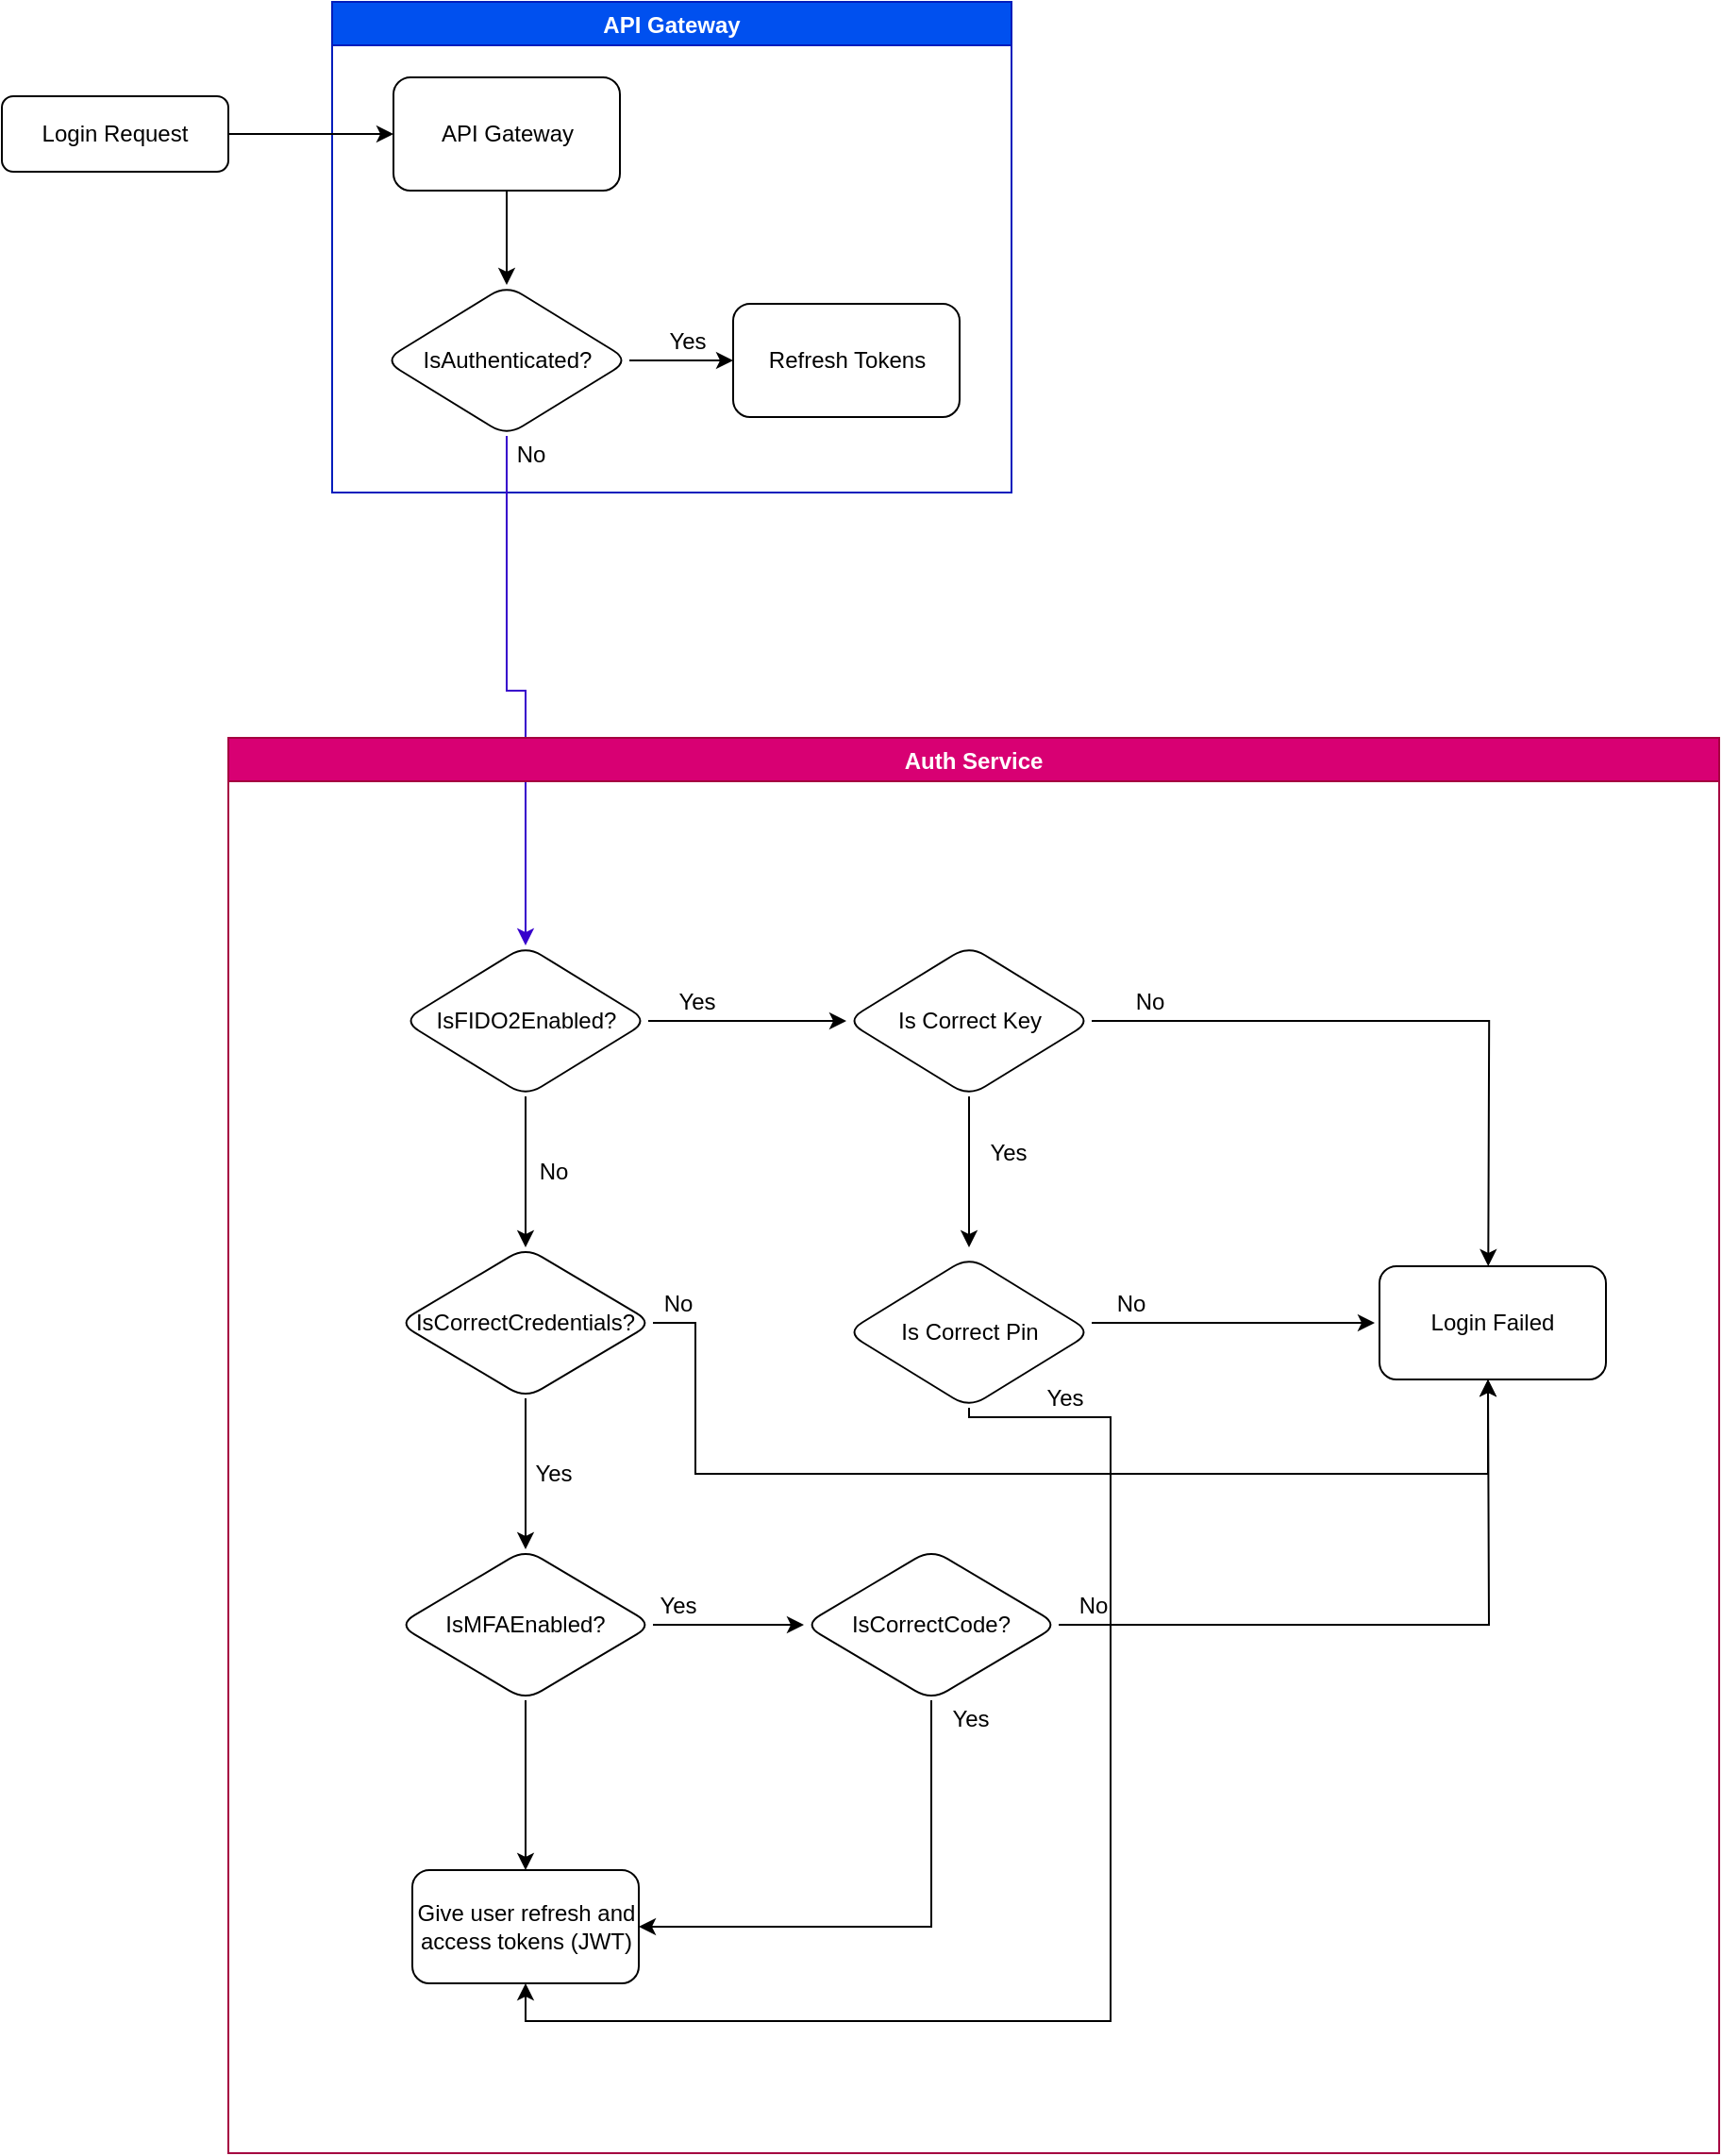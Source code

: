 <mxfile version="15.9.1" type="github">
  <diagram id="C5RBs43oDa-KdzZeNtuy" name="Page-1">
    <mxGraphModel dx="1302" dy="793" grid="1" gridSize="10" guides="1" tooltips="1" connect="1" arrows="1" fold="1" page="1" pageScale="1" pageWidth="1169" pageHeight="827" math="0" shadow="0">
      <root>
        <mxCell id="WIyWlLk6GJQsqaUBKTNV-0" />
        <mxCell id="WIyWlLk6GJQsqaUBKTNV-1" parent="WIyWlLk6GJQsqaUBKTNV-0" />
        <mxCell id="FoUgFa0rfiz2MVf_x0f_-0" value="API Gateway" style="swimlane;fillColor=#0050ef;strokeColor=#001DBC;strokeWidth=1;perimeterSpacing=0;labelBackgroundColor=none;shadow=0;rounded=0;startSize=23;fontColor=#ffffff;" vertex="1" parent="WIyWlLk6GJQsqaUBKTNV-1">
          <mxGeometry x="335" y="30" width="360" height="260" as="geometry">
            <mxRectangle x="335" y="30" width="110" height="23" as="alternateBounds" />
          </mxGeometry>
        </mxCell>
        <mxCell id="FXxWNrquB4hLTaIwDLAD-1" value="API Gateway" style="rounded=1;whiteSpace=wrap;html=1;" parent="FoUgFa0rfiz2MVf_x0f_-0" vertex="1">
          <mxGeometry x="32.5" y="40" width="120" height="60" as="geometry" />
        </mxCell>
        <mxCell id="FXxWNrquB4hLTaIwDLAD-4" value="IsAuthenticated?" style="rhombus;whiteSpace=wrap;html=1;rounded=1;" parent="FoUgFa0rfiz2MVf_x0f_-0" vertex="1">
          <mxGeometry x="27.5" y="150" width="130" height="80" as="geometry" />
        </mxCell>
        <mxCell id="FXxWNrquB4hLTaIwDLAD-5" value="" style="edgeStyle=orthogonalEdgeStyle;rounded=0;orthogonalLoop=1;jettySize=auto;html=1;" parent="FoUgFa0rfiz2MVf_x0f_-0" source="FXxWNrquB4hLTaIwDLAD-1" target="FXxWNrquB4hLTaIwDLAD-4" edge="1">
          <mxGeometry relative="1" as="geometry" />
        </mxCell>
        <mxCell id="FXxWNrquB4hLTaIwDLAD-9" value="Yes" style="text;html=1;align=center;verticalAlign=middle;resizable=0;points=[];autosize=1;strokeColor=none;fillColor=none;" parent="FoUgFa0rfiz2MVf_x0f_-0" vertex="1">
          <mxGeometry x="172.5" y="170" width="30" height="20" as="geometry" />
        </mxCell>
        <mxCell id="FXxWNrquB4hLTaIwDLAD-7" value="Refresh Tokens" style="whiteSpace=wrap;html=1;rounded=1;" parent="FoUgFa0rfiz2MVf_x0f_-0" vertex="1">
          <mxGeometry x="212.5" y="160" width="120" height="60" as="geometry" />
        </mxCell>
        <mxCell id="FXxWNrquB4hLTaIwDLAD-8" value="" style="edgeStyle=orthogonalEdgeStyle;rounded=0;orthogonalLoop=1;jettySize=auto;html=1;" parent="FoUgFa0rfiz2MVf_x0f_-0" source="FXxWNrquB4hLTaIwDLAD-4" target="FXxWNrquB4hLTaIwDLAD-7" edge="1">
          <mxGeometry relative="1" as="geometry" />
        </mxCell>
        <mxCell id="FXxWNrquB4hLTaIwDLAD-12" value="No" style="text;html=1;align=center;verticalAlign=middle;resizable=0;points=[];autosize=1;strokeColor=none;fillColor=none;" parent="FoUgFa0rfiz2MVf_x0f_-0" vertex="1">
          <mxGeometry x="90" y="230" width="30" height="20" as="geometry" />
        </mxCell>
        <mxCell id="FXxWNrquB4hLTaIwDLAD-2" style="edgeStyle=orthogonalEdgeStyle;rounded=0;orthogonalLoop=1;jettySize=auto;html=1;" parent="WIyWlLk6GJQsqaUBKTNV-1" source="WIyWlLk6GJQsqaUBKTNV-3" target="FXxWNrquB4hLTaIwDLAD-1" edge="1">
          <mxGeometry relative="1" as="geometry" />
        </mxCell>
        <mxCell id="WIyWlLk6GJQsqaUBKTNV-3" value="Login Request" style="rounded=1;whiteSpace=wrap;html=1;fontSize=12;glass=0;strokeWidth=1;shadow=0;" parent="WIyWlLk6GJQsqaUBKTNV-1" vertex="1">
          <mxGeometry x="160" y="80" width="120" height="40" as="geometry" />
        </mxCell>
        <mxCell id="FXxWNrquB4hLTaIwDLAD-11" value="" style="edgeStyle=orthogonalEdgeStyle;rounded=0;orthogonalLoop=1;jettySize=auto;html=1;fillColor=#6a00ff;strokeColor=#3700CC;" parent="WIyWlLk6GJQsqaUBKTNV-1" source="FXxWNrquB4hLTaIwDLAD-4" target="FXxWNrquB4hLTaIwDLAD-10" edge="1">
          <mxGeometry relative="1" as="geometry" />
        </mxCell>
        <mxCell id="FoUgFa0rfiz2MVf_x0f_-1" value="Auth Service" style="swimlane;rounded=0;shadow=0;labelBackgroundColor=none;strokeWidth=1;fillColor=#d80073;fontColor=#ffffff;strokeColor=#A50040;" vertex="1" parent="WIyWlLk6GJQsqaUBKTNV-1">
          <mxGeometry x="280" y="420" width="790" height="750" as="geometry" />
        </mxCell>
        <mxCell id="FXxWNrquB4hLTaIwDLAD-10" value="IsFIDO2Enabled?" style="rhombus;whiteSpace=wrap;html=1;rounded=1;" parent="FoUgFa0rfiz2MVf_x0f_-1" vertex="1">
          <mxGeometry x="92.5" y="110" width="130" height="80" as="geometry" />
        </mxCell>
        <mxCell id="FXxWNrquB4hLTaIwDLAD-18" value="Yes" style="text;html=1;align=center;verticalAlign=middle;resizable=0;points=[];autosize=1;strokeColor=none;fillColor=none;" parent="FoUgFa0rfiz2MVf_x0f_-1" vertex="1">
          <mxGeometry x="232.5" y="130" width="30" height="20" as="geometry" />
        </mxCell>
        <mxCell id="FXxWNrquB4hLTaIwDLAD-23" value="" style="edgeStyle=orthogonalEdgeStyle;rounded=0;orthogonalLoop=1;jettySize=auto;html=1;" parent="FoUgFa0rfiz2MVf_x0f_-1" source="FXxWNrquB4hLTaIwDLAD-19" edge="1">
          <mxGeometry relative="1" as="geometry">
            <mxPoint x="667.643" y="280.0" as="targetPoint" />
          </mxGeometry>
        </mxCell>
        <mxCell id="FXxWNrquB4hLTaIwDLAD-26" value="" style="edgeStyle=orthogonalEdgeStyle;rounded=0;orthogonalLoop=1;jettySize=auto;html=1;" parent="FoUgFa0rfiz2MVf_x0f_-1" source="FXxWNrquB4hLTaIwDLAD-19" edge="1">
          <mxGeometry relative="1" as="geometry">
            <mxPoint x="392.5" y="270" as="targetPoint" />
          </mxGeometry>
        </mxCell>
        <mxCell id="FXxWNrquB4hLTaIwDLAD-19" value="Is Correct Key" style="rhombus;whiteSpace=wrap;html=1;rounded=1;" parent="FoUgFa0rfiz2MVf_x0f_-1" vertex="1">
          <mxGeometry x="327.5" y="110" width="130" height="80" as="geometry" />
        </mxCell>
        <mxCell id="FXxWNrquB4hLTaIwDLAD-30" style="edgeStyle=orthogonalEdgeStyle;rounded=0;orthogonalLoop=1;jettySize=auto;html=1;exitX=1;exitY=0.5;exitDx=0;exitDy=0;entryX=0;entryY=0.5;entryDx=0;entryDy=0;" parent="FoUgFa0rfiz2MVf_x0f_-1" source="FXxWNrquB4hLTaIwDLAD-10" target="FXxWNrquB4hLTaIwDLAD-19" edge="1">
          <mxGeometry relative="1" as="geometry" />
        </mxCell>
        <mxCell id="FXxWNrquB4hLTaIwDLAD-24" value="No" style="text;html=1;align=center;verticalAlign=middle;resizable=0;points=[];autosize=1;strokeColor=none;fillColor=none;" parent="FoUgFa0rfiz2MVf_x0f_-1" vertex="1">
          <mxGeometry x="472.5" y="130" width="30" height="20" as="geometry" />
        </mxCell>
        <mxCell id="FXxWNrquB4hLTaIwDLAD-28" style="edgeStyle=orthogonalEdgeStyle;rounded=0;orthogonalLoop=1;jettySize=auto;html=1;exitX=1;exitY=0.5;exitDx=0;exitDy=0;" parent="FoUgFa0rfiz2MVf_x0f_-1" edge="1">
          <mxGeometry relative="1" as="geometry">
            <mxPoint x="457.5" y="310" as="sourcePoint" />
            <mxPoint x="607.5" y="310.0" as="targetPoint" />
          </mxGeometry>
        </mxCell>
        <mxCell id="FXxWNrquB4hLTaIwDLAD-25" value="Is Correct Pin" style="rhombus;whiteSpace=wrap;html=1;rounded=1;" parent="FoUgFa0rfiz2MVf_x0f_-1" vertex="1">
          <mxGeometry x="327.5" y="275" width="130" height="80" as="geometry" />
        </mxCell>
        <mxCell id="FXxWNrquB4hLTaIwDLAD-27" value="Yes" style="text;html=1;align=center;verticalAlign=middle;resizable=0;points=[];autosize=1;strokeColor=none;fillColor=none;" parent="FoUgFa0rfiz2MVf_x0f_-1" vertex="1">
          <mxGeometry x="397.5" y="210" width="30" height="20" as="geometry" />
        </mxCell>
        <mxCell id="FXxWNrquB4hLTaIwDLAD-29" value="No" style="text;html=1;align=center;verticalAlign=middle;resizable=0;points=[];autosize=1;strokeColor=none;fillColor=none;" parent="FoUgFa0rfiz2MVf_x0f_-1" vertex="1">
          <mxGeometry x="462.5" y="290" width="30" height="20" as="geometry" />
        </mxCell>
        <mxCell id="FXxWNrquB4hLTaIwDLAD-34" style="edgeStyle=orthogonalEdgeStyle;rounded=0;orthogonalLoop=1;jettySize=auto;html=1;exitX=1;exitY=0.5;exitDx=0;exitDy=0;entryX=0.5;entryY=1;entryDx=0;entryDy=0;" parent="FoUgFa0rfiz2MVf_x0f_-1" source="FXxWNrquB4hLTaIwDLAD-31" edge="1">
          <mxGeometry relative="1" as="geometry">
            <Array as="points">
              <mxPoint x="247.5" y="310" />
              <mxPoint x="247.5" y="390" />
              <mxPoint x="667.5" y="390" />
            </Array>
            <mxPoint x="667.5" y="340.0" as="targetPoint" />
          </mxGeometry>
        </mxCell>
        <mxCell id="FXxWNrquB4hLTaIwDLAD-31" value="IsCorrectCredentials?" style="rhombus;whiteSpace=wrap;html=1;rounded=1;" parent="FoUgFa0rfiz2MVf_x0f_-1" vertex="1">
          <mxGeometry x="90" y="270" width="135" height="80" as="geometry" />
        </mxCell>
        <mxCell id="FXxWNrquB4hLTaIwDLAD-32" value="" style="edgeStyle=orthogonalEdgeStyle;rounded=0;orthogonalLoop=1;jettySize=auto;html=1;" parent="FoUgFa0rfiz2MVf_x0f_-1" source="FXxWNrquB4hLTaIwDLAD-10" target="FXxWNrquB4hLTaIwDLAD-31" edge="1">
          <mxGeometry relative="1" as="geometry" />
        </mxCell>
        <mxCell id="FXxWNrquB4hLTaIwDLAD-33" value="No" style="text;html=1;align=center;verticalAlign=middle;resizable=0;points=[];autosize=1;strokeColor=none;fillColor=none;" parent="FoUgFa0rfiz2MVf_x0f_-1" vertex="1">
          <mxGeometry x="156.5" y="220" width="30" height="20" as="geometry" />
        </mxCell>
        <mxCell id="FXxWNrquB4hLTaIwDLAD-35" value="No" style="text;html=1;align=center;verticalAlign=middle;resizable=0;points=[];autosize=1;strokeColor=none;fillColor=none;" parent="FoUgFa0rfiz2MVf_x0f_-1" vertex="1">
          <mxGeometry x="222.5" y="290" width="30" height="20" as="geometry" />
        </mxCell>
        <mxCell id="FXxWNrquB4hLTaIwDLAD-36" value="IsMFAEnabled?" style="rhombus;whiteSpace=wrap;html=1;rounded=1;" parent="FoUgFa0rfiz2MVf_x0f_-1" vertex="1">
          <mxGeometry x="90" y="430" width="135" height="80" as="geometry" />
        </mxCell>
        <mxCell id="FXxWNrquB4hLTaIwDLAD-37" value="" style="edgeStyle=orthogonalEdgeStyle;rounded=0;orthogonalLoop=1;jettySize=auto;html=1;" parent="FoUgFa0rfiz2MVf_x0f_-1" source="FXxWNrquB4hLTaIwDLAD-31" target="FXxWNrquB4hLTaIwDLAD-36" edge="1">
          <mxGeometry relative="1" as="geometry" />
        </mxCell>
        <mxCell id="FXxWNrquB4hLTaIwDLAD-38" value="Yes" style="text;html=1;align=center;verticalAlign=middle;resizable=0;points=[];autosize=1;strokeColor=none;fillColor=none;" parent="FoUgFa0rfiz2MVf_x0f_-1" vertex="1">
          <mxGeometry x="156.5" y="380" width="30" height="20" as="geometry" />
        </mxCell>
        <mxCell id="FXxWNrquB4hLTaIwDLAD-42" style="edgeStyle=orthogonalEdgeStyle;rounded=0;orthogonalLoop=1;jettySize=auto;html=1;exitX=1;exitY=0.5;exitDx=0;exitDy=0;entryX=0.5;entryY=1;entryDx=0;entryDy=0;" parent="FoUgFa0rfiz2MVf_x0f_-1" source="FXxWNrquB4hLTaIwDLAD-39" edge="1">
          <mxGeometry relative="1" as="geometry">
            <mxPoint x="667.5" y="340.0" as="targetPoint" />
          </mxGeometry>
        </mxCell>
        <mxCell id="FXxWNrquB4hLTaIwDLAD-39" value="IsCorrectCode?" style="rhombus;whiteSpace=wrap;html=1;rounded=1;" parent="FoUgFa0rfiz2MVf_x0f_-1" vertex="1">
          <mxGeometry x="305" y="430" width="135" height="80" as="geometry" />
        </mxCell>
        <mxCell id="FXxWNrquB4hLTaIwDLAD-40" value="" style="edgeStyle=orthogonalEdgeStyle;rounded=0;orthogonalLoop=1;jettySize=auto;html=1;" parent="FoUgFa0rfiz2MVf_x0f_-1" source="FXxWNrquB4hLTaIwDLAD-36" target="FXxWNrquB4hLTaIwDLAD-39" edge="1">
          <mxGeometry relative="1" as="geometry" />
        </mxCell>
        <mxCell id="FXxWNrquB4hLTaIwDLAD-41" value="Yes" style="text;html=1;align=center;verticalAlign=middle;resizable=0;points=[];autosize=1;strokeColor=none;fillColor=none;" parent="FoUgFa0rfiz2MVf_x0f_-1" vertex="1">
          <mxGeometry x="222.5" y="450" width="30" height="20" as="geometry" />
        </mxCell>
        <mxCell id="FXxWNrquB4hLTaIwDLAD-43" value="No" style="text;html=1;align=center;verticalAlign=middle;resizable=0;points=[];autosize=1;strokeColor=none;fillColor=none;" parent="FoUgFa0rfiz2MVf_x0f_-1" vertex="1">
          <mxGeometry x="442.5" y="450" width="30" height="20" as="geometry" />
        </mxCell>
        <mxCell id="FXxWNrquB4hLTaIwDLAD-44" value="Give user refresh and access tokens (JWT)" style="whiteSpace=wrap;html=1;rounded=1;" parent="FoUgFa0rfiz2MVf_x0f_-1" vertex="1">
          <mxGeometry x="97.5" y="600" width="120" height="60" as="geometry" />
        </mxCell>
        <mxCell id="Q1TTC4plueOGODaGnCrx-0" style="edgeStyle=orthogonalEdgeStyle;rounded=0;orthogonalLoop=1;jettySize=auto;html=1;exitX=0.5;exitY=1;exitDx=0;exitDy=0;entryX=0.5;entryY=1;entryDx=0;entryDy=0;" parent="FoUgFa0rfiz2MVf_x0f_-1" source="FXxWNrquB4hLTaIwDLAD-25" target="FXxWNrquB4hLTaIwDLAD-44" edge="1">
          <mxGeometry relative="1" as="geometry">
            <Array as="points">
              <mxPoint x="392.5" y="360" />
              <mxPoint x="467.5" y="360" />
              <mxPoint x="467.5" y="680" />
              <mxPoint x="157.5" y="680" />
            </Array>
          </mxGeometry>
        </mxCell>
        <mxCell id="FXxWNrquB4hLTaIwDLAD-45" value="" style="edgeStyle=orthogonalEdgeStyle;rounded=0;orthogonalLoop=1;jettySize=auto;html=1;" parent="FoUgFa0rfiz2MVf_x0f_-1" source="FXxWNrquB4hLTaIwDLAD-36" target="FXxWNrquB4hLTaIwDLAD-44" edge="1">
          <mxGeometry relative="1" as="geometry" />
        </mxCell>
        <mxCell id="FXxWNrquB4hLTaIwDLAD-46" style="edgeStyle=orthogonalEdgeStyle;rounded=0;orthogonalLoop=1;jettySize=auto;html=1;entryX=1;entryY=0.5;entryDx=0;entryDy=0;" parent="FoUgFa0rfiz2MVf_x0f_-1" source="FXxWNrquB4hLTaIwDLAD-39" target="FXxWNrquB4hLTaIwDLAD-44" edge="1">
          <mxGeometry relative="1" as="geometry">
            <Array as="points">
              <mxPoint x="372.5" y="630" />
            </Array>
          </mxGeometry>
        </mxCell>
        <mxCell id="FXxWNrquB4hLTaIwDLAD-47" value="Yes" style="text;html=1;align=center;verticalAlign=middle;resizable=0;points=[];autosize=1;strokeColor=none;fillColor=none;" parent="FoUgFa0rfiz2MVf_x0f_-1" vertex="1">
          <mxGeometry x="377.5" y="510" width="30" height="20" as="geometry" />
        </mxCell>
        <mxCell id="Q1TTC4plueOGODaGnCrx-1" value="Yes" style="text;html=1;align=center;verticalAlign=middle;resizable=0;points=[];autosize=1;strokeColor=none;fillColor=none;" parent="FoUgFa0rfiz2MVf_x0f_-1" vertex="1">
          <mxGeometry x="427.5" y="340" width="30" height="20" as="geometry" />
        </mxCell>
        <mxCell id="FXxWNrquB4hLTaIwDLAD-22" value="Login Failed" style="whiteSpace=wrap;html=1;rounded=1;" parent="FoUgFa0rfiz2MVf_x0f_-1" vertex="1">
          <mxGeometry x="610" y="280" width="120" height="60" as="geometry" />
        </mxCell>
      </root>
    </mxGraphModel>
  </diagram>
</mxfile>
